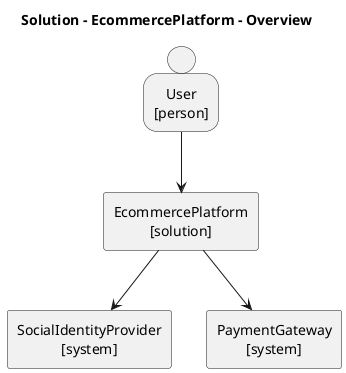 @startuml EcommercePlatform_overview
title Solution - EcommercePlatform - Overview
skinparam defaultTextAlignment center
skinparam defaultTextAlignment<<atomic>> center
skinparam wrapWidth 200
skinparam maxMessageSize 150
hide stereotype
<style>
.composite {
BackgroundColor: transparent
LineColor: darkgray
LineStyle: 5
FontStyle: normal
}
</style>
person User <<atomic>> <<person>> [
User
[person]
]
rectangle EcommercePlatform <<solution>> <<atomic>> [
EcommercePlatform
[solution]
]
rectangle SocialIdentityProvider <<system>> <<atomic>> [
SocialIdentityProvider
[system]
]
rectangle PaymentGateway <<system>> <<atomic>> [
PaymentGateway
[system]
]
User --> EcommercePlatform
EcommercePlatform --> SocialIdentityProvider
EcommercePlatform --> PaymentGateway
@enduml
